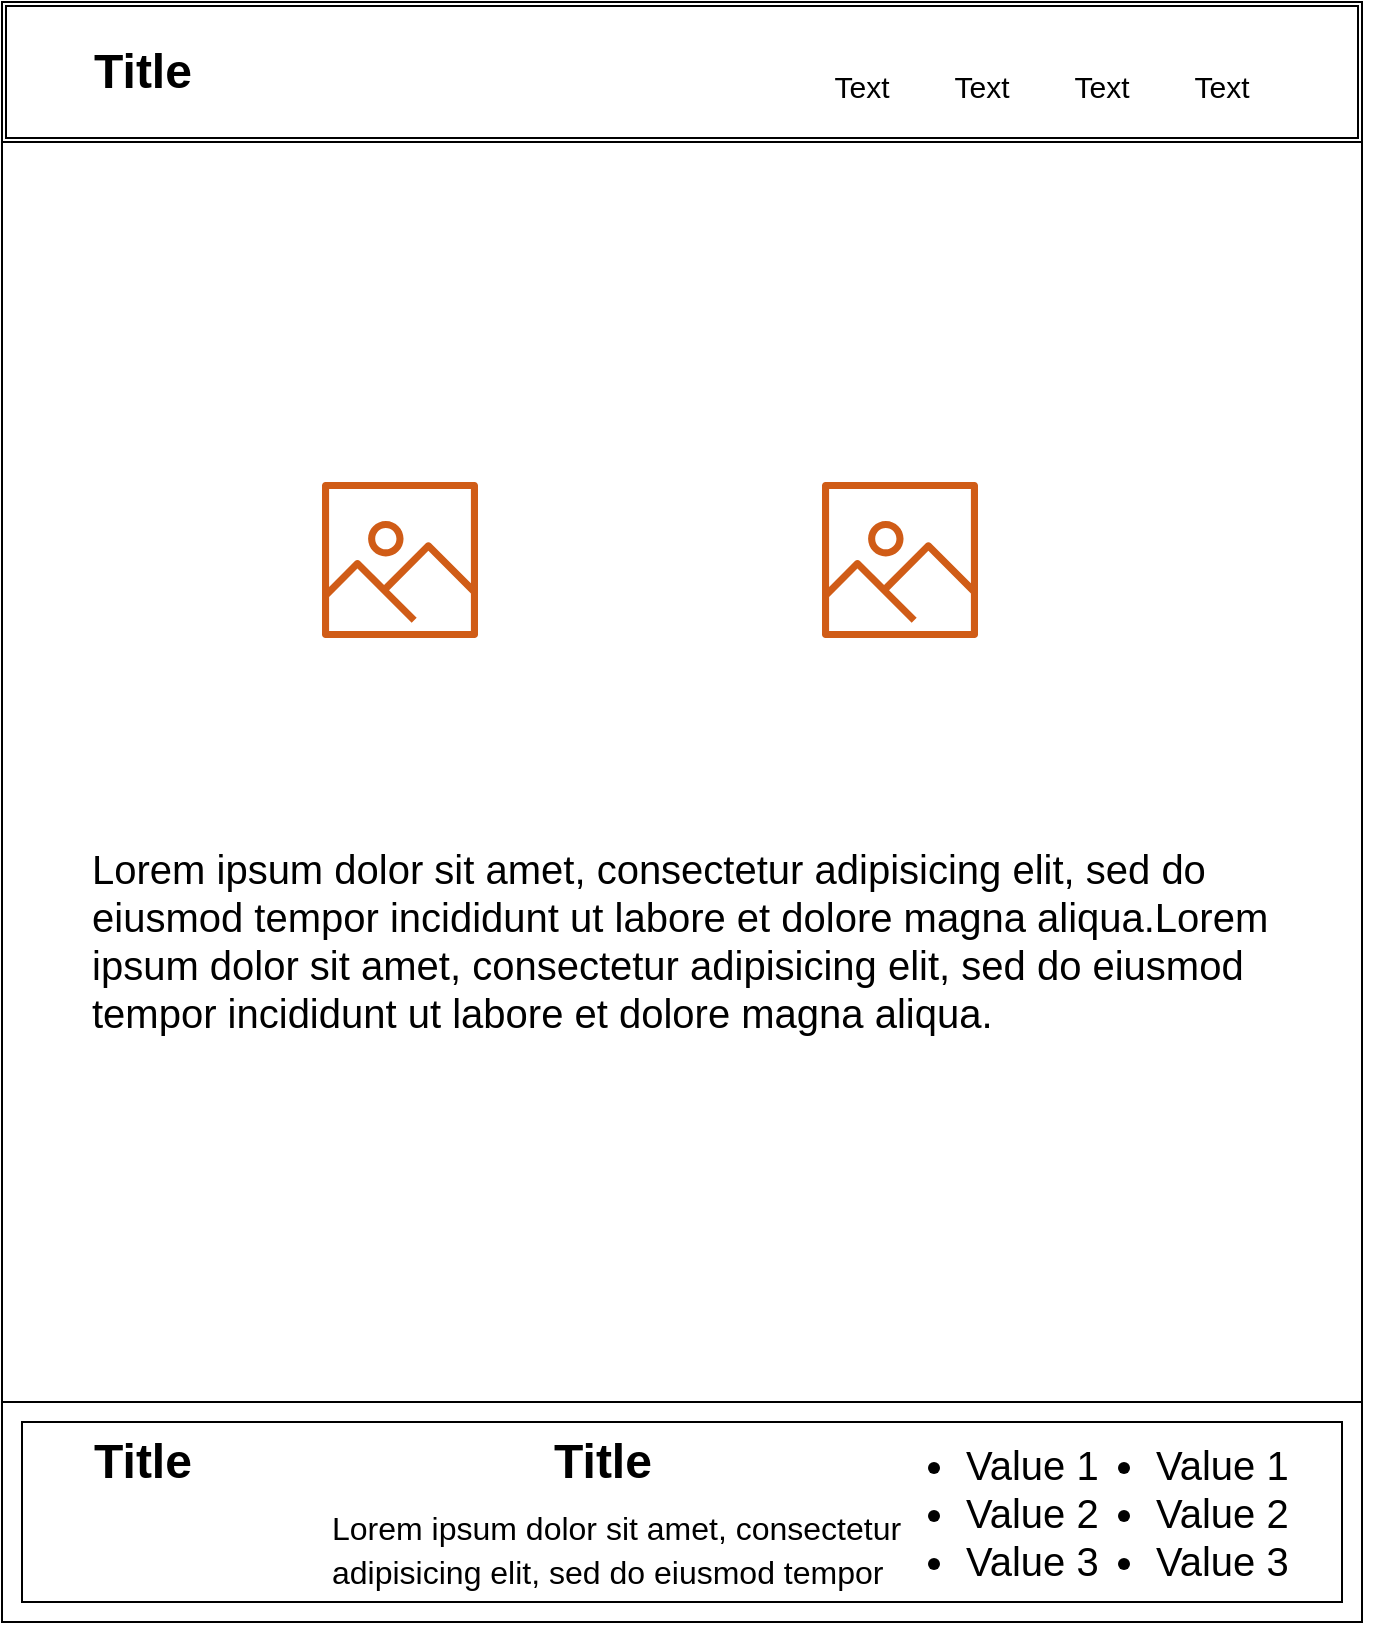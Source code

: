 <mxfile version="14.9.2" type="device"><diagram id="Paws8gwf2YGQZqhIQ7Pd" name="Page-2"><mxGraphModel dx="1673" dy="918" grid="1" gridSize="10" guides="1" tooltips="1" connect="1" arrows="1" fold="1" page="1" pageScale="1" pageWidth="827" pageHeight="1169" math="0" shadow="0"><root><mxCell id="7__JpaEZ76xGe7SZeoZJ-0"/><mxCell id="7__JpaEZ76xGe7SZeoZJ-1" parent="7__JpaEZ76xGe7SZeoZJ-0"/><mxCell id="7__JpaEZ76xGe7SZeoZJ-2" value="" style="rounded=0;whiteSpace=wrap;html=1;fontSize=20;" vertex="1" parent="7__JpaEZ76xGe7SZeoZJ-1"><mxGeometry x="80" y="40" width="680" height="810" as="geometry"/></mxCell><mxCell id="7__JpaEZ76xGe7SZeoZJ-4" value="" style="shape=ext;double=1;rounded=0;whiteSpace=wrap;html=1;fontSize=20;" vertex="1" parent="7__JpaEZ76xGe7SZeoZJ-1"><mxGeometry x="80" y="40" width="680" height="70" as="geometry"/></mxCell><mxCell id="7__JpaEZ76xGe7SZeoZJ-5" value="Title" style="text;strokeColor=none;fillColor=none;html=1;fontSize=24;fontStyle=1;verticalAlign=middle;align=center;" vertex="1" parent="7__JpaEZ76xGe7SZeoZJ-1"><mxGeometry x="100" y="55" width="100" height="40" as="geometry"/></mxCell><mxCell id="7__JpaEZ76xGe7SZeoZJ-6" value="&lt;font style=&quot;font-size: 15px&quot;&gt;Text&lt;/font&gt;" style="text;html=1;strokeColor=none;fillColor=none;align=center;verticalAlign=middle;whiteSpace=wrap;rounded=0;fontSize=20;" vertex="1" parent="7__JpaEZ76xGe7SZeoZJ-1"><mxGeometry x="490" y="70" width="40" height="20" as="geometry"/></mxCell><mxCell id="7__JpaEZ76xGe7SZeoZJ-7" value="&lt;font style=&quot;font-size: 15px&quot;&gt;Text&lt;/font&gt;" style="text;html=1;strokeColor=none;fillColor=none;align=center;verticalAlign=middle;whiteSpace=wrap;rounded=0;fontSize=20;" vertex="1" parent="7__JpaEZ76xGe7SZeoZJ-1"><mxGeometry x="550" y="67.5" width="40" height="25" as="geometry"/></mxCell><mxCell id="7__JpaEZ76xGe7SZeoZJ-9" value="&lt;font style=&quot;font-size: 15px&quot;&gt;Text&lt;/font&gt;" style="text;html=1;strokeColor=none;fillColor=none;align=center;verticalAlign=middle;whiteSpace=wrap;rounded=0;fontSize=20;" vertex="1" parent="7__JpaEZ76xGe7SZeoZJ-1"><mxGeometry x="610" y="70" width="40" height="20" as="geometry"/></mxCell><mxCell id="7__JpaEZ76xGe7SZeoZJ-10" value="&lt;font style=&quot;font-size: 15px&quot;&gt;Text&lt;/font&gt;" style="text;html=1;strokeColor=none;fillColor=none;align=center;verticalAlign=middle;whiteSpace=wrap;rounded=0;fontSize=20;" vertex="1" parent="7__JpaEZ76xGe7SZeoZJ-1"><mxGeometry x="670" y="70" width="40" height="20" as="geometry"/></mxCell><mxCell id="7__JpaEZ76xGe7SZeoZJ-11" value="" style="shape=image;html=1;verticalAlign=top;verticalLabelPosition=bottom;labelBackgroundColor=#ffffff;imageAspect=0;aspect=fixed;image=https://cdn1.iconfinder.com/data/icons/line-free/24/Shopping_bag-128.png;fontSize=20;" vertex="1" parent="7__JpaEZ76xGe7SZeoZJ-1"><mxGeometry x="720" y="70" width="22.5" height="22.5" as="geometry"/></mxCell><mxCell id="We3kN79y580KvVWM9ez6-9" value="" style="verticalLabelPosition=bottom;verticalAlign=top;html=1;shape=mxgraph.basic.frame;dx=10;fontSize=20;" vertex="1" parent="7__JpaEZ76xGe7SZeoZJ-1"><mxGeometry x="80" y="740" width="680" height="110" as="geometry"/></mxCell><mxCell id="We3kN79y580KvVWM9ez6-11" value="&lt;ul&gt;&lt;li&gt;Value 1&lt;/li&gt;&lt;li&gt;Value 2&lt;/li&gt;&lt;li&gt;Value 3&lt;/li&gt;&lt;/ul&gt;" style="text;strokeColor=none;fillColor=none;html=1;whiteSpace=wrap;verticalAlign=middle;overflow=hidden;fontSize=20;" vertex="1" parent="7__JpaEZ76xGe7SZeoZJ-1"><mxGeometry x="615" y="730" width="150" height="130" as="geometry"/></mxCell><mxCell id="We3kN79y580KvVWM9ez6-12" value="&lt;ul&gt;&lt;li&gt;Value 1&lt;/li&gt;&lt;li&gt;Value 2&lt;/li&gt;&lt;li&gt;Value 3&lt;/li&gt;&lt;/ul&gt;" style="text;strokeColor=none;fillColor=none;html=1;whiteSpace=wrap;verticalAlign=middle;overflow=hidden;fontSize=20;" vertex="1" parent="7__JpaEZ76xGe7SZeoZJ-1"><mxGeometry x="520" y="730" width="150" height="130" as="geometry"/></mxCell><mxCell id="We3kN79y580KvVWM9ez6-13" value="Title" style="text;strokeColor=none;fillColor=none;html=1;fontSize=24;fontStyle=1;verticalAlign=middle;align=center;" vertex="1" parent="7__JpaEZ76xGe7SZeoZJ-1"><mxGeometry x="100" y="750" width="100" height="40" as="geometry"/></mxCell><mxCell id="We3kN79y580KvVWM9ez6-14" value="&lt;h1&gt;&lt;br&gt;&lt;/h1&gt;&lt;p style=&quot;font-size: 19px&quot;&gt;&lt;font style=&quot;font-size: 16px&quot;&gt;Lorem ipsum dolor sit amet, consectetur adipisicing elit, sed do eiusmod tempor incididunt ut labore et dolore magna aliqua&lt;/font&gt;.&lt;/p&gt;" style="text;html=1;strokeColor=none;fillColor=none;spacing=5;spacingTop=-20;whiteSpace=wrap;overflow=hidden;rounded=0;fontSize=20;" vertex="1" parent="7__JpaEZ76xGe7SZeoZJ-1"><mxGeometry x="240" y="700" width="330" height="140" as="geometry"/></mxCell><mxCell id="We3kN79y580KvVWM9ez6-15" value="" style="shape=image;html=1;verticalAlign=top;verticalLabelPosition=bottom;labelBackgroundColor=#ffffff;imageAspect=0;aspect=fixed;image=https://cdn3.iconfinder.com/data/icons/logos-brands-3/24/logo_brand_brands_logos_playstore_google-128.png;fontSize=20;" vertex="1" parent="7__JpaEZ76xGe7SZeoZJ-1"><mxGeometry x="110" y="790" width="30" height="30" as="geometry"/></mxCell><mxCell id="We3kN79y580KvVWM9ez6-16" value="" style="shape=image;html=1;verticalAlign=top;verticalLabelPosition=bottom;labelBackgroundColor=#ffffff;imageAspect=0;aspect=fixed;image=https://cdn1.iconfinder.com/data/icons/picons-social/57/social_ios-128.png;fontSize=20;" vertex="1" parent="7__JpaEZ76xGe7SZeoZJ-1"><mxGeometry x="150" y="775.5" width="59" height="59" as="geometry"/></mxCell><mxCell id="We3kN79y580KvVWM9ez6-17" value="Title" style="text;strokeColor=none;fillColor=none;html=1;fontSize=24;fontStyle=1;verticalAlign=middle;align=center;" vertex="1" parent="7__JpaEZ76xGe7SZeoZJ-1"><mxGeometry x="330" y="750" width="100" height="40" as="geometry"/></mxCell><mxCell id="We3kN79y580KvVWM9ez6-43" value="" style="outlineConnect=0;fontColor=#232F3E;gradientColor=none;fillColor=#D05C17;strokeColor=none;dashed=0;verticalLabelPosition=bottom;verticalAlign=top;align=center;html=1;fontSize=12;fontStyle=0;aspect=fixed;pointerEvents=1;shape=mxgraph.aws4.container_registry_image;" vertex="1" parent="7__JpaEZ76xGe7SZeoZJ-1"><mxGeometry x="240" y="280" width="78" height="78" as="geometry"/></mxCell><mxCell id="We3kN79y580KvVWM9ez6-44" value="" style="outlineConnect=0;fontColor=#232F3E;gradientColor=none;fillColor=#D05C17;strokeColor=none;dashed=0;verticalLabelPosition=bottom;verticalAlign=top;align=center;html=1;fontSize=12;fontStyle=0;aspect=fixed;pointerEvents=1;shape=mxgraph.aws4.container_registry_image;" vertex="1" parent="7__JpaEZ76xGe7SZeoZJ-1"><mxGeometry x="490" y="280" width="78" height="78" as="geometry"/></mxCell><mxCell id="We3kN79y580KvVWM9ez6-45" value="&lt;h1&gt;&lt;br&gt;&lt;/h1&gt;&lt;p&gt;Lorem ipsum dolor sit amet, consectetur adipisicing elit, sed do eiusmod tempor incididunt ut labore et dolore magna aliqua.Lorem ipsum dolor sit amet, consectetur adipisicing elit, sed do eiusmod tempor incididunt ut labore et dolore magna aliqua.&lt;/p&gt;" style="text;html=1;strokeColor=none;fillColor=none;spacing=5;spacingTop=-20;whiteSpace=wrap;overflow=hidden;rounded=0;fontSize=20;" vertex="1" parent="7__JpaEZ76xGe7SZeoZJ-1"><mxGeometry x="120" y="370" width="600" height="280" as="geometry"/></mxCell></root></mxGraphModel></diagram></mxfile>